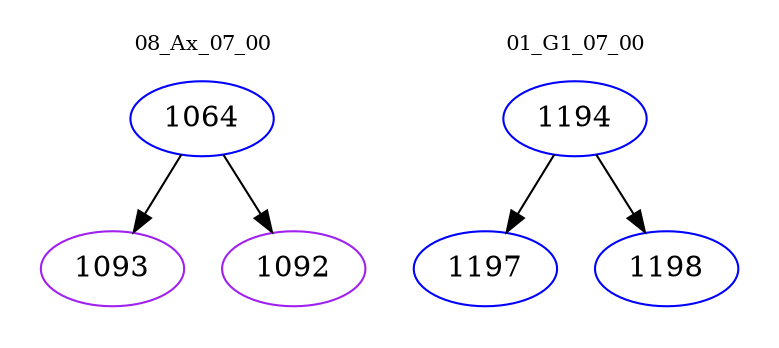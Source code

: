 digraph{
subgraph cluster_0 {
color = white
label = "08_Ax_07_00";
fontsize=10;
T0_1064 [label="1064", color="blue"]
T0_1064 -> T0_1093 [color="black"]
T0_1093 [label="1093", color="purple"]
T0_1064 -> T0_1092 [color="black"]
T0_1092 [label="1092", color="purple"]
}
subgraph cluster_1 {
color = white
label = "01_G1_07_00";
fontsize=10;
T1_1194 [label="1194", color="blue"]
T1_1194 -> T1_1197 [color="black"]
T1_1197 [label="1197", color="blue"]
T1_1194 -> T1_1198 [color="black"]
T1_1198 [label="1198", color="blue"]
}
}
